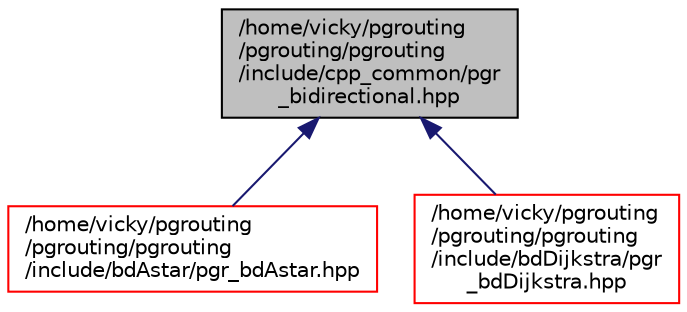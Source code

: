 digraph "/home/vicky/pgrouting/pgrouting/pgrouting/include/cpp_common/pgr_bidirectional.hpp"
{
  edge [fontname="Helvetica",fontsize="10",labelfontname="Helvetica",labelfontsize="10"];
  node [fontname="Helvetica",fontsize="10",shape=record];
  Node1 [label="/home/vicky/pgrouting\l/pgrouting/pgrouting\l/include/cpp_common/pgr\l_bidirectional.hpp",height=0.2,width=0.4,color="black", fillcolor="grey75", style="filled", fontcolor="black"];
  Node1 -> Node2 [dir="back",color="midnightblue",fontsize="10",style="solid",fontname="Helvetica"];
  Node2 [label="/home/vicky/pgrouting\l/pgrouting/pgrouting\l/include/bdAstar/pgr_bdAstar.hpp",height=0.2,width=0.4,color="red", fillcolor="white", style="filled",URL="$pgr__bdAstar_8hpp.html"];
  Node1 -> Node3 [dir="back",color="midnightblue",fontsize="10",style="solid",fontname="Helvetica"];
  Node3 [label="/home/vicky/pgrouting\l/pgrouting/pgrouting\l/include/bdDijkstra/pgr\l_bdDijkstra.hpp",height=0.2,width=0.4,color="red", fillcolor="white", style="filled",URL="$pgr__bdDijkstra_8hpp.html"];
}
